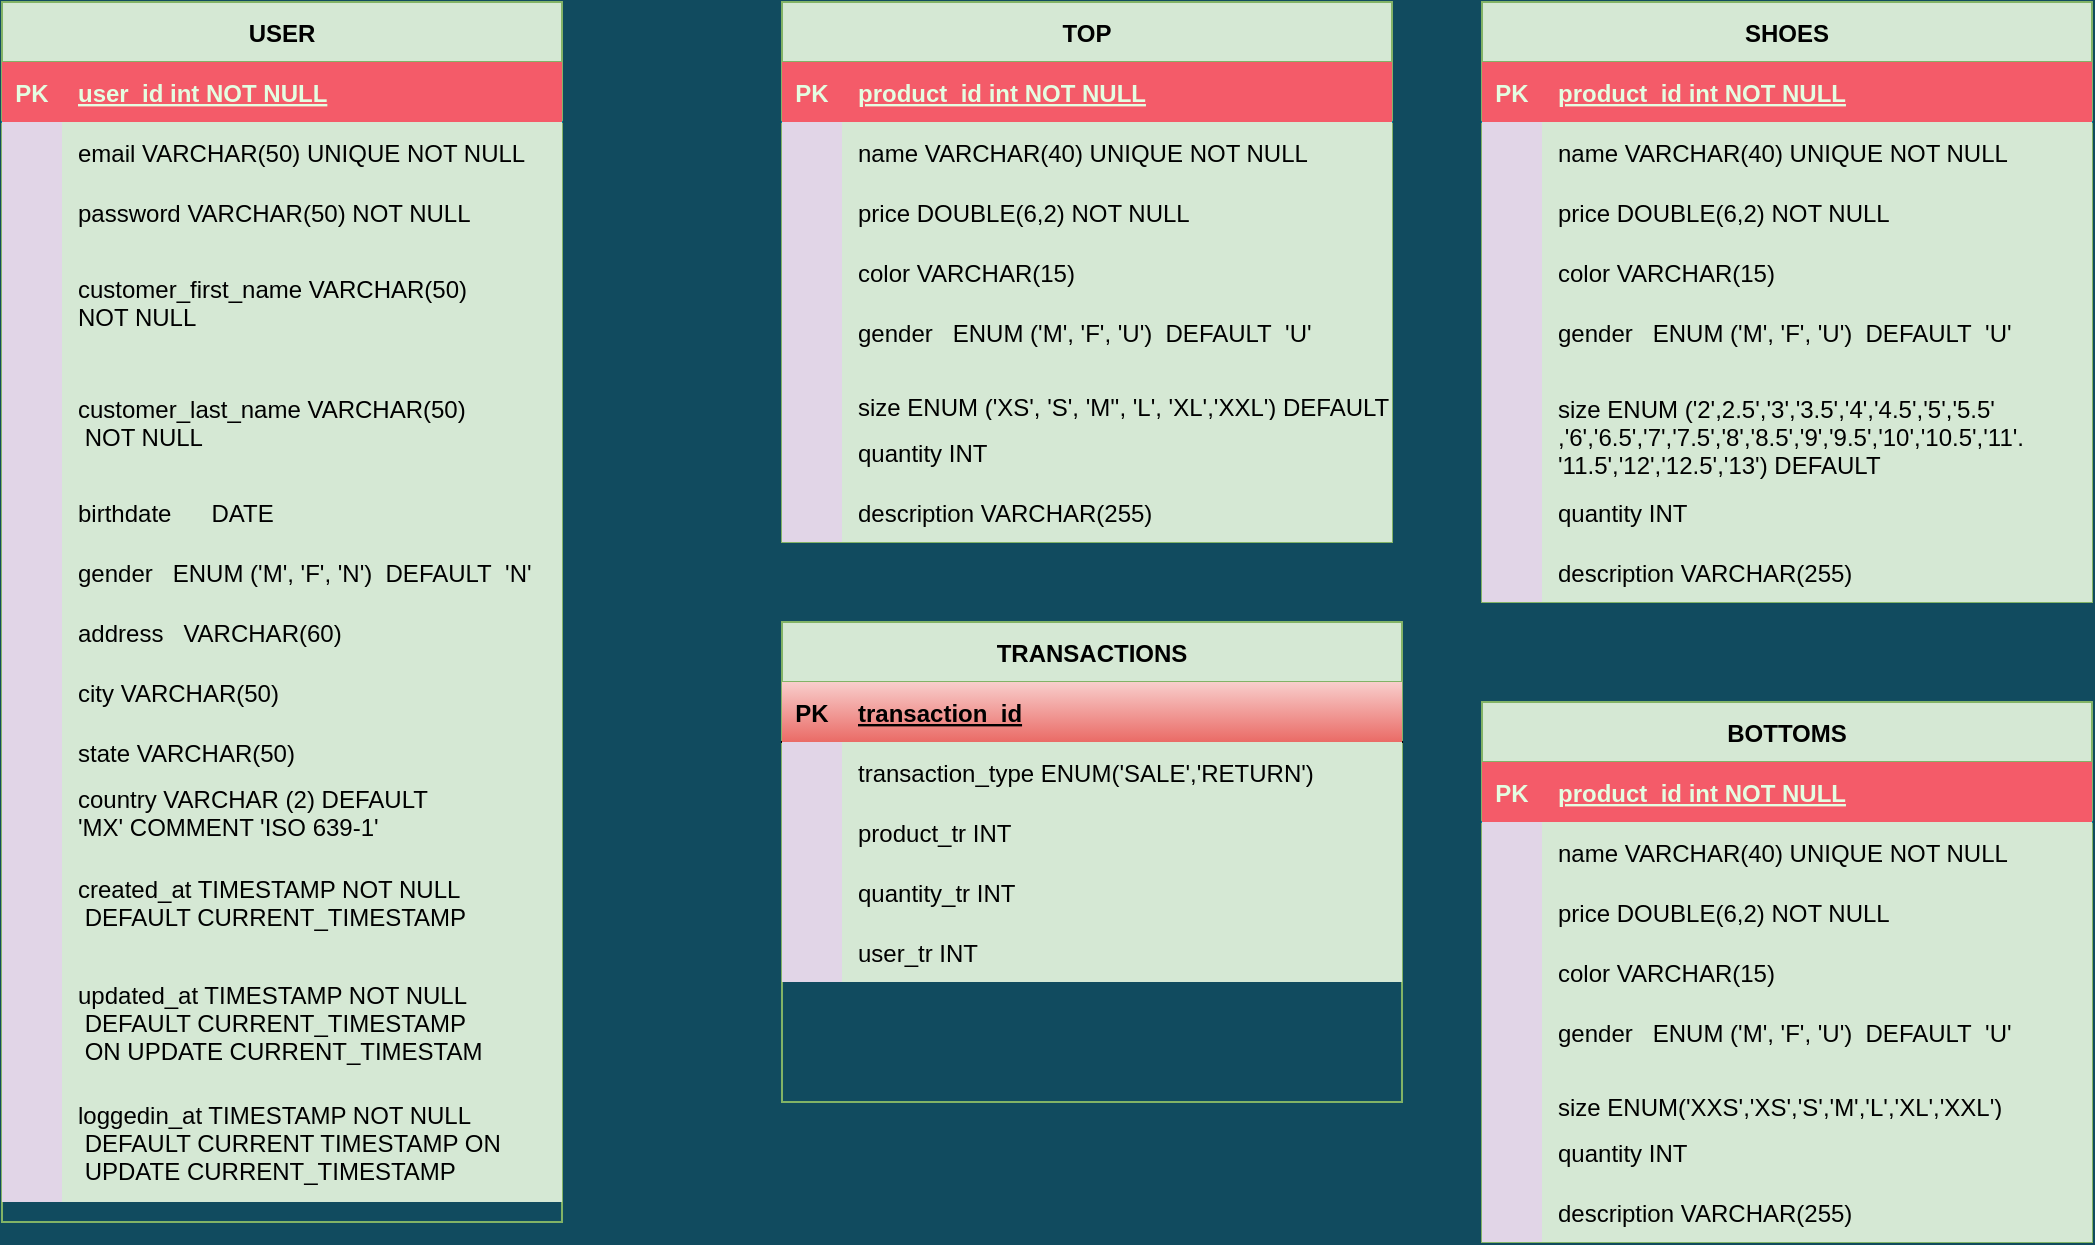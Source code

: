 <mxfile version="13.7.9" type="github">
  <diagram id="R2lEEEUBdFMjLlhIrx00" name="Page-1">
    <mxGraphModel dx="2523" dy="934" grid="1" gridSize="10" guides="1" tooltips="1" connect="1" arrows="1" fold="1" page="1" pageScale="1" pageWidth="850" pageHeight="1100" background="#114B5F" math="0" shadow="0" extFonts="Permanent Marker^https://fonts.googleapis.com/css?family=Permanent+Marker">
      <root>
        <mxCell id="0" />
        <mxCell id="1" parent="0" />
        <mxCell id="C-vyLk0tnHw3VtMMgP7b-12" value="" style="edgeStyle=entityRelationEdgeStyle;endArrow=ERzeroToMany;startArrow=ERone;endFill=1;startFill=0;fillColor=#F45B69;strokeColor=#028090;labelBackgroundColor=#114B5F;fontColor=#E4FDE1;" parent="1" edge="1">
          <mxGeometry width="100" height="100" relative="1" as="geometry">
            <mxPoint x="210.0" y="95" as="sourcePoint" />
            <mxPoint x="330" y="95.0" as="targetPoint" />
          </mxGeometry>
        </mxCell>
        <mxCell id="C-vyLk0tnHw3VtMMgP7b-23" value="USER" style="shape=table;startSize=30;container=1;collapsible=1;childLayout=tableLayout;fixedRows=1;rowLines=0;fontStyle=1;align=center;resizeLast=1;fillColor=#d5e8d4;strokeColor=#82b366;" parent="1" vertex="1">
          <mxGeometry x="-360" y="50" width="280" height="610" as="geometry" />
        </mxCell>
        <mxCell id="C-vyLk0tnHw3VtMMgP7b-24" value="" style="shape=partialRectangle;collapsible=0;dropTarget=0;pointerEvents=0;fillColor=#F45B69;points=[[0,0.5],[1,0.5]];portConstraint=eastwest;top=0;left=0;right=0;bottom=1;strokeColor=#028090;fontColor=#E4FDE1;" parent="C-vyLk0tnHw3VtMMgP7b-23" vertex="1">
          <mxGeometry y="30" width="280" height="30" as="geometry" />
        </mxCell>
        <mxCell id="C-vyLk0tnHw3VtMMgP7b-25" value="PK" style="shape=partialRectangle;overflow=hidden;connectable=0;fillColor=#F45B69;top=0;left=0;bottom=0;right=0;fontStyle=1;strokeColor=#028090;fontColor=#E4FDE1;" parent="C-vyLk0tnHw3VtMMgP7b-24" vertex="1">
          <mxGeometry width="30" height="30" as="geometry" />
        </mxCell>
        <mxCell id="C-vyLk0tnHw3VtMMgP7b-26" value="user_id int NOT NULL " style="shape=partialRectangle;overflow=hidden;connectable=0;fillColor=#F45B69;top=0;left=0;bottom=0;right=0;align=left;spacingLeft=6;fontStyle=5;strokeColor=#028090;fontColor=#E4FDE1;" parent="C-vyLk0tnHw3VtMMgP7b-24" vertex="1">
          <mxGeometry x="30" width="250" height="30" as="geometry" />
        </mxCell>
        <mxCell id="oD9PgxHHljyNCzyuAQ40-407" style="shape=partialRectangle;collapsible=0;dropTarget=0;pointerEvents=0;fillColor=#F45B69;points=[[0,0.5],[1,0.5]];portConstraint=eastwest;top=0;left=0;right=0;bottom=0;strokeColor=#028090;fontColor=#E4FDE1;" parent="C-vyLk0tnHw3VtMMgP7b-23" vertex="1">
          <mxGeometry y="60" width="280" height="30" as="geometry" />
        </mxCell>
        <mxCell id="oD9PgxHHljyNCzyuAQ40-408" style="shape=partialRectangle;overflow=hidden;connectable=0;fillColor=#e1d5e7;top=0;left=0;bottom=0;right=0;strokeColor=#9673a6;" parent="oD9PgxHHljyNCzyuAQ40-407" vertex="1">
          <mxGeometry width="30" height="30" as="geometry" />
        </mxCell>
        <mxCell id="oD9PgxHHljyNCzyuAQ40-409" value="email VARCHAR(50) UNIQUE NOT NULL" style="shape=partialRectangle;overflow=hidden;connectable=0;fillColor=#d5e8d4;top=0;left=0;bottom=0;right=0;align=left;spacingLeft=6;strokeColor=#82b366;shadow=0;sketch=0;" parent="oD9PgxHHljyNCzyuAQ40-407" vertex="1">
          <mxGeometry x="30" width="250" height="30" as="geometry" />
        </mxCell>
        <mxCell id="oD9PgxHHljyNCzyuAQ40-404" style="shape=partialRectangle;collapsible=0;dropTarget=0;pointerEvents=0;fillColor=#F45B69;points=[[0,0.5],[1,0.5]];portConstraint=eastwest;top=0;left=0;right=0;bottom=0;strokeColor=#028090;fontColor=#E4FDE1;" parent="C-vyLk0tnHw3VtMMgP7b-23" vertex="1">
          <mxGeometry y="90" width="280" height="30" as="geometry" />
        </mxCell>
        <mxCell id="oD9PgxHHljyNCzyuAQ40-405" style="shape=partialRectangle;overflow=hidden;connectable=0;fillColor=#e1d5e7;top=0;left=0;bottom=0;right=0;strokeColor=#9673a6;" parent="oD9PgxHHljyNCzyuAQ40-404" vertex="1">
          <mxGeometry width="30" height="30" as="geometry" />
        </mxCell>
        <mxCell id="oD9PgxHHljyNCzyuAQ40-406" value="password VARCHAR(50) NOT NULL" style="shape=partialRectangle;overflow=hidden;connectable=0;fillColor=#d5e8d4;top=0;left=0;bottom=0;right=0;align=left;spacingLeft=6;strokeColor=#82b366;shadow=0;sketch=0;" parent="oD9PgxHHljyNCzyuAQ40-404" vertex="1">
          <mxGeometry x="30" width="250" height="30" as="geometry" />
        </mxCell>
        <mxCell id="C-vyLk0tnHw3VtMMgP7b-27" value="" style="shape=partialRectangle;collapsible=0;dropTarget=0;pointerEvents=0;fillColor=#F45B69;points=[[0,0.5],[1,0.5]];portConstraint=eastwest;top=0;left=0;right=0;bottom=0;strokeColor=#028090;fontColor=#E4FDE1;" parent="C-vyLk0tnHw3VtMMgP7b-23" vertex="1">
          <mxGeometry y="120" width="280" height="60" as="geometry" />
        </mxCell>
        <mxCell id="C-vyLk0tnHw3VtMMgP7b-28" value="" style="shape=partialRectangle;overflow=hidden;connectable=0;fillColor=#e1d5e7;top=0;left=0;bottom=0;right=0;strokeColor=#9673a6;" parent="C-vyLk0tnHw3VtMMgP7b-27" vertex="1">
          <mxGeometry width="30" height="60" as="geometry" />
        </mxCell>
        <mxCell id="C-vyLk0tnHw3VtMMgP7b-29" value="customer_first_name VARCHAR(50) &#xa;NOT NULL" style="shape=partialRectangle;overflow=hidden;connectable=0;fillColor=#d5e8d4;top=0;left=0;bottom=0;right=0;align=left;spacingLeft=6;strokeColor=#82b366;shadow=0;sketch=0;" parent="C-vyLk0tnHw3VtMMgP7b-27" vertex="1">
          <mxGeometry x="30" width="250" height="60" as="geometry" />
        </mxCell>
        <mxCell id="oD9PgxHHljyNCzyuAQ40-422" style="shape=partialRectangle;collapsible=0;dropTarget=0;pointerEvents=0;fillColor=#F45B69;points=[[0,0.5],[1,0.5]];portConstraint=eastwest;top=0;left=0;right=0;bottom=0;strokeColor=#028090;fontColor=#E4FDE1;" parent="C-vyLk0tnHw3VtMMgP7b-23" vertex="1">
          <mxGeometry y="180" width="280" height="60" as="geometry" />
        </mxCell>
        <mxCell id="oD9PgxHHljyNCzyuAQ40-423" style="shape=partialRectangle;overflow=hidden;connectable=0;fillColor=#e1d5e7;top=0;left=0;bottom=0;right=0;strokeColor=#9673a6;" parent="oD9PgxHHljyNCzyuAQ40-422" vertex="1">
          <mxGeometry width="30" height="60" as="geometry" />
        </mxCell>
        <mxCell id="oD9PgxHHljyNCzyuAQ40-424" value="customer_last_name VARCHAR(50)&#xa; NOT NULL" style="shape=partialRectangle;overflow=hidden;connectable=0;fillColor=#d5e8d4;top=0;left=0;bottom=0;right=0;align=left;spacingLeft=6;strokeColor=#82b366;shadow=0;sketch=0;" parent="oD9PgxHHljyNCzyuAQ40-422" vertex="1">
          <mxGeometry x="30" width="250" height="60" as="geometry" />
        </mxCell>
        <mxCell id="oD9PgxHHljyNCzyuAQ40-401" style="shape=partialRectangle;collapsible=0;dropTarget=0;pointerEvents=0;fillColor=#F45B69;points=[[0,0.5],[1,0.5]];portConstraint=eastwest;top=0;left=0;right=0;bottom=0;strokeColor=#028090;fontColor=#E4FDE1;" parent="C-vyLk0tnHw3VtMMgP7b-23" vertex="1">
          <mxGeometry y="240" width="280" height="30" as="geometry" />
        </mxCell>
        <mxCell id="oD9PgxHHljyNCzyuAQ40-402" style="shape=partialRectangle;overflow=hidden;connectable=0;fillColor=#e1d5e7;top=0;left=0;bottom=0;right=0;strokeColor=#9673a6;" parent="oD9PgxHHljyNCzyuAQ40-401" vertex="1">
          <mxGeometry width="30" height="30" as="geometry" />
        </mxCell>
        <mxCell id="oD9PgxHHljyNCzyuAQ40-403" value="birthdate      DATE" style="shape=partialRectangle;overflow=hidden;connectable=0;fillColor=#d5e8d4;top=0;left=0;bottom=0;right=0;align=left;spacingLeft=6;strokeColor=#82b366;shadow=0;sketch=0;" parent="oD9PgxHHljyNCzyuAQ40-401" vertex="1">
          <mxGeometry x="30" width="250" height="30" as="geometry" />
        </mxCell>
        <mxCell id="oD9PgxHHljyNCzyuAQ40-410" style="shape=partialRectangle;collapsible=0;dropTarget=0;pointerEvents=0;fillColor=#F45B69;points=[[0,0.5],[1,0.5]];portConstraint=eastwest;top=0;left=0;right=0;bottom=0;strokeColor=#028090;fontColor=#E4FDE1;" parent="C-vyLk0tnHw3VtMMgP7b-23" vertex="1">
          <mxGeometry y="270" width="280" height="30" as="geometry" />
        </mxCell>
        <mxCell id="oD9PgxHHljyNCzyuAQ40-411" style="shape=partialRectangle;overflow=hidden;connectable=0;fillColor=#e1d5e7;top=0;left=0;bottom=0;right=0;strokeColor=#9673a6;" parent="oD9PgxHHljyNCzyuAQ40-410" vertex="1">
          <mxGeometry width="30" height="30" as="geometry" />
        </mxCell>
        <mxCell id="oD9PgxHHljyNCzyuAQ40-412" value="gender   ENUM (&#39;M&#39;, &#39;F&#39;, &#39;N&#39;)  DEFAULT  &#39;N&#39;" style="shape=partialRectangle;overflow=hidden;connectable=0;fillColor=#d5e8d4;top=0;left=0;bottom=0;right=0;align=left;spacingLeft=6;strokeColor=#82b366;shadow=0;sketch=0;" parent="oD9PgxHHljyNCzyuAQ40-410" vertex="1">
          <mxGeometry x="30" width="250" height="30" as="geometry" />
        </mxCell>
        <mxCell id="oD9PgxHHljyNCzyuAQ40-419" style="shape=partialRectangle;collapsible=0;dropTarget=0;pointerEvents=0;fillColor=#F45B69;points=[[0,0.5],[1,0.5]];portConstraint=eastwest;top=0;left=0;right=0;bottom=0;strokeColor=#028090;fontColor=#E4FDE1;" parent="C-vyLk0tnHw3VtMMgP7b-23" vertex="1">
          <mxGeometry y="300" width="280" height="30" as="geometry" />
        </mxCell>
        <mxCell id="oD9PgxHHljyNCzyuAQ40-420" style="shape=partialRectangle;overflow=hidden;connectable=0;fillColor=#e1d5e7;top=0;left=0;bottom=0;right=0;strokeColor=#9673a6;" parent="oD9PgxHHljyNCzyuAQ40-419" vertex="1">
          <mxGeometry width="30" height="30" as="geometry" />
        </mxCell>
        <mxCell id="oD9PgxHHljyNCzyuAQ40-421" value="address   VARCHAR(60)" style="shape=partialRectangle;overflow=hidden;connectable=0;fillColor=#d5e8d4;top=0;left=0;bottom=0;right=0;align=left;spacingLeft=6;strokeColor=#82b366;shadow=0;sketch=0;" parent="oD9PgxHHljyNCzyuAQ40-419" vertex="1">
          <mxGeometry x="30" width="250" height="30" as="geometry" />
        </mxCell>
        <mxCell id="oD9PgxHHljyNCzyuAQ40-469" style="shape=partialRectangle;collapsible=0;dropTarget=0;pointerEvents=0;fillColor=#F45B69;points=[[0,0.5],[1,0.5]];portConstraint=eastwest;top=0;left=0;right=0;bottom=0;strokeColor=#028090;fontColor=#E4FDE1;" parent="C-vyLk0tnHw3VtMMgP7b-23" vertex="1">
          <mxGeometry y="330" width="280" height="30" as="geometry" />
        </mxCell>
        <mxCell id="oD9PgxHHljyNCzyuAQ40-470" style="shape=partialRectangle;overflow=hidden;connectable=0;fillColor=#e1d5e7;top=0;left=0;bottom=0;right=0;strokeColor=#9673a6;" parent="oD9PgxHHljyNCzyuAQ40-469" vertex="1">
          <mxGeometry width="30" height="30" as="geometry" />
        </mxCell>
        <mxCell id="oD9PgxHHljyNCzyuAQ40-471" value="city VARCHAR(50)" style="shape=partialRectangle;overflow=hidden;connectable=0;fillColor=#d5e8d4;top=0;left=0;bottom=0;right=0;align=left;spacingLeft=6;strokeColor=#82b366;shadow=0;sketch=0;" parent="oD9PgxHHljyNCzyuAQ40-469" vertex="1">
          <mxGeometry x="30" width="250" height="30" as="geometry" />
        </mxCell>
        <mxCell id="oD9PgxHHljyNCzyuAQ40-416" style="shape=partialRectangle;collapsible=0;dropTarget=0;pointerEvents=0;fillColor=#F45B69;points=[[0,0.5],[1,0.5]];portConstraint=eastwest;top=0;left=0;right=0;bottom=0;strokeColor=#028090;fontColor=#E4FDE1;" parent="C-vyLk0tnHw3VtMMgP7b-23" vertex="1">
          <mxGeometry y="360" width="280" height="30" as="geometry" />
        </mxCell>
        <mxCell id="oD9PgxHHljyNCzyuAQ40-417" style="shape=partialRectangle;overflow=hidden;connectable=0;fillColor=#e1d5e7;top=0;left=0;bottom=0;right=0;strokeColor=#9673a6;" parent="oD9PgxHHljyNCzyuAQ40-416" vertex="1">
          <mxGeometry width="30" height="30" as="geometry" />
        </mxCell>
        <mxCell id="oD9PgxHHljyNCzyuAQ40-418" value="state VARCHAR(50)" style="shape=partialRectangle;overflow=hidden;connectable=0;fillColor=#d5e8d4;top=0;left=0;bottom=0;right=0;align=left;spacingLeft=6;strokeColor=#82b366;shadow=0;sketch=0;" parent="oD9PgxHHljyNCzyuAQ40-416" vertex="1">
          <mxGeometry x="30" width="250" height="30" as="geometry" />
        </mxCell>
        <mxCell id="oD9PgxHHljyNCzyuAQ40-413" style="shape=partialRectangle;collapsible=0;dropTarget=0;pointerEvents=0;fillColor=#F45B69;points=[[0,0.5],[1,0.5]];portConstraint=eastwest;top=0;left=0;right=0;bottom=0;strokeColor=#028090;fontColor=#E4FDE1;" parent="C-vyLk0tnHw3VtMMgP7b-23" vertex="1">
          <mxGeometry y="390" width="280" height="30" as="geometry" />
        </mxCell>
        <mxCell id="oD9PgxHHljyNCzyuAQ40-414" style="shape=partialRectangle;overflow=hidden;connectable=0;fillColor=#e1d5e7;top=0;left=0;bottom=0;right=0;strokeColor=#9673a6;" parent="oD9PgxHHljyNCzyuAQ40-413" vertex="1">
          <mxGeometry width="30" height="30" as="geometry" />
        </mxCell>
        <mxCell id="oD9PgxHHljyNCzyuAQ40-415" value="country VARCHAR (2) DEFAULT &#xa;&#39;MX&#39; COMMENT &#39;ISO 639-1&#39;" style="shape=partialRectangle;overflow=hidden;connectable=0;fillColor=#d5e8d4;top=0;left=0;bottom=0;right=0;align=left;spacingLeft=6;strokeColor=#82b366;shadow=0;sketch=0;" parent="oD9PgxHHljyNCzyuAQ40-413" vertex="1">
          <mxGeometry x="30" width="250" height="30" as="geometry" />
        </mxCell>
        <mxCell id="naut1iJeY3-tJLhUPmOj-7" style="shape=partialRectangle;collapsible=0;dropTarget=0;pointerEvents=0;fillColor=#F45B69;points=[[0,0.5],[1,0.5]];portConstraint=eastwest;top=0;left=0;right=0;bottom=0;strokeColor=#028090;fontColor=#E4FDE1;" parent="C-vyLk0tnHw3VtMMgP7b-23" vertex="1">
          <mxGeometry y="420" width="280" height="60" as="geometry" />
        </mxCell>
        <mxCell id="naut1iJeY3-tJLhUPmOj-8" style="shape=partialRectangle;overflow=hidden;connectable=0;fillColor=#e1d5e7;top=0;left=0;bottom=0;right=0;strokeColor=#9673a6;" parent="naut1iJeY3-tJLhUPmOj-7" vertex="1">
          <mxGeometry width="30" height="60" as="geometry" />
        </mxCell>
        <mxCell id="naut1iJeY3-tJLhUPmOj-9" value="created_at TIMESTAMP NOT NULL&#xa; DEFAULT CURRENT_TIMESTAMP" style="shape=partialRectangle;overflow=hidden;connectable=0;fillColor=#d5e8d4;top=0;left=0;bottom=0;right=0;align=left;spacingLeft=6;strokeColor=#82b366;shadow=0;sketch=0;" parent="naut1iJeY3-tJLhUPmOj-7" vertex="1">
          <mxGeometry x="30" width="250" height="60" as="geometry" />
        </mxCell>
        <mxCell id="naut1iJeY3-tJLhUPmOj-4" style="shape=partialRectangle;collapsible=0;dropTarget=0;pointerEvents=0;fillColor=#F45B69;points=[[0,0.5],[1,0.5]];portConstraint=eastwest;top=0;left=0;right=0;bottom=0;strokeColor=#028090;fontColor=#E4FDE1;" parent="C-vyLk0tnHw3VtMMgP7b-23" vertex="1">
          <mxGeometry y="480" width="280" height="60" as="geometry" />
        </mxCell>
        <mxCell id="naut1iJeY3-tJLhUPmOj-5" style="shape=partialRectangle;overflow=hidden;connectable=0;fillColor=#e1d5e7;top=0;left=0;bottom=0;right=0;strokeColor=#9673a6;" parent="naut1iJeY3-tJLhUPmOj-4" vertex="1">
          <mxGeometry width="30" height="60" as="geometry" />
        </mxCell>
        <mxCell id="naut1iJeY3-tJLhUPmOj-6" value="updated_at TIMESTAMP NOT NULL&#xa; DEFAULT CURRENT_TIMESTAMP&#xa; ON UPDATE CURRENT_TIMESTAM" style="shape=partialRectangle;overflow=hidden;connectable=0;fillColor=#d5e8d4;top=0;left=0;bottom=0;right=0;align=left;spacingLeft=6;strokeColor=#82b366;shadow=0;sketch=0;" parent="naut1iJeY3-tJLhUPmOj-4" vertex="1">
          <mxGeometry x="30" width="250" height="60" as="geometry" />
        </mxCell>
        <mxCell id="L4Gg6CI8i0R-dzwSmzp2-1" style="shape=partialRectangle;collapsible=0;dropTarget=0;pointerEvents=0;fillColor=#F45B69;points=[[0,0.5],[1,0.5]];portConstraint=eastwest;top=0;left=0;right=0;bottom=0;strokeColor=#028090;fontColor=#E4FDE1;" vertex="1" parent="C-vyLk0tnHw3VtMMgP7b-23">
          <mxGeometry y="540" width="280" height="60" as="geometry" />
        </mxCell>
        <mxCell id="L4Gg6CI8i0R-dzwSmzp2-2" style="shape=partialRectangle;overflow=hidden;connectable=0;fillColor=#e1d5e7;top=0;left=0;bottom=0;right=0;strokeColor=#9673a6;" vertex="1" parent="L4Gg6CI8i0R-dzwSmzp2-1">
          <mxGeometry width="30" height="60" as="geometry" />
        </mxCell>
        <mxCell id="L4Gg6CI8i0R-dzwSmzp2-3" value="loggedin_at TIMESTAMP NOT NULL&#xa; DEFAULT CURRENT TIMESTAMP ON&#xa; UPDATE CURRENT_TIMESTAMP" style="shape=partialRectangle;overflow=hidden;connectable=0;fillColor=#d5e8d4;top=0;left=0;bottom=0;right=0;align=left;spacingLeft=6;strokeColor=#82b366;shadow=0;sketch=0;" vertex="1" parent="L4Gg6CI8i0R-dzwSmzp2-1">
          <mxGeometry x="30" width="250" height="60" as="geometry" />
        </mxCell>
        <mxCell id="oD9PgxHHljyNCzyuAQ40-425" value="TOP" style="shape=table;startSize=30;container=1;collapsible=1;childLayout=tableLayout;fixedRows=1;rowLines=0;fontStyle=1;align=center;resizeLast=1;fillColor=#d5e8d4;strokeColor=#82b366;" parent="1" vertex="1">
          <mxGeometry x="30" y="50" width="305" height="270" as="geometry" />
        </mxCell>
        <mxCell id="oD9PgxHHljyNCzyuAQ40-426" value="" style="shape=partialRectangle;collapsible=0;dropTarget=0;pointerEvents=0;fillColor=#F45B69;points=[[0,0.5],[1,0.5]];portConstraint=eastwest;top=0;left=0;right=0;bottom=1;strokeColor=#028090;fontColor=#E4FDE1;" parent="oD9PgxHHljyNCzyuAQ40-425" vertex="1">
          <mxGeometry y="30" width="305" height="30" as="geometry" />
        </mxCell>
        <mxCell id="oD9PgxHHljyNCzyuAQ40-427" value="PK" style="shape=partialRectangle;overflow=hidden;connectable=0;fillColor=#F45B69;top=0;left=0;bottom=0;right=0;fontStyle=1;strokeColor=#028090;fontColor=#E4FDE1;" parent="oD9PgxHHljyNCzyuAQ40-426" vertex="1">
          <mxGeometry width="30" height="30" as="geometry" />
        </mxCell>
        <mxCell id="oD9PgxHHljyNCzyuAQ40-428" value="product_id int NOT NULL " style="shape=partialRectangle;overflow=hidden;connectable=0;fillColor=#F45B69;top=0;left=0;bottom=0;right=0;align=left;spacingLeft=6;fontStyle=5;strokeColor=#028090;fontColor=#E4FDE1;" parent="oD9PgxHHljyNCzyuAQ40-426" vertex="1">
          <mxGeometry x="30" width="275" height="30" as="geometry" />
        </mxCell>
        <mxCell id="oD9PgxHHljyNCzyuAQ40-429" style="shape=partialRectangle;collapsible=0;dropTarget=0;pointerEvents=0;fillColor=#F45B69;points=[[0,0.5],[1,0.5]];portConstraint=eastwest;top=0;left=0;right=0;bottom=0;strokeColor=#028090;fontColor=#E4FDE1;" parent="oD9PgxHHljyNCzyuAQ40-425" vertex="1">
          <mxGeometry y="60" width="305" height="30" as="geometry" />
        </mxCell>
        <mxCell id="oD9PgxHHljyNCzyuAQ40-430" style="shape=partialRectangle;overflow=hidden;connectable=0;fillColor=#e1d5e7;top=0;left=0;bottom=0;right=0;strokeColor=#9673a6;" parent="oD9PgxHHljyNCzyuAQ40-429" vertex="1">
          <mxGeometry width="30" height="30" as="geometry" />
        </mxCell>
        <mxCell id="oD9PgxHHljyNCzyuAQ40-431" value="name VARCHAR(40) UNIQUE NOT NULL" style="shape=partialRectangle;overflow=hidden;connectable=0;fillColor=#d5e8d4;top=0;left=0;bottom=0;right=0;align=left;spacingLeft=6;strokeColor=#82b366;shadow=0;sketch=0;" parent="oD9PgxHHljyNCzyuAQ40-429" vertex="1">
          <mxGeometry x="30" width="275" height="30" as="geometry" />
        </mxCell>
        <mxCell id="oD9PgxHHljyNCzyuAQ40-432" value="" style="shape=partialRectangle;collapsible=0;dropTarget=0;pointerEvents=0;fillColor=#F45B69;points=[[0,0.5],[1,0.5]];portConstraint=eastwest;top=0;left=0;right=0;bottom=0;strokeColor=#028090;fontColor=#E4FDE1;" parent="oD9PgxHHljyNCzyuAQ40-425" vertex="1">
          <mxGeometry y="90" width="305" height="30" as="geometry" />
        </mxCell>
        <mxCell id="oD9PgxHHljyNCzyuAQ40-433" value="" style="shape=partialRectangle;overflow=hidden;connectable=0;fillColor=#e1d5e7;top=0;left=0;bottom=0;right=0;strokeColor=#9673a6;" parent="oD9PgxHHljyNCzyuAQ40-432" vertex="1">
          <mxGeometry width="30" height="30" as="geometry" />
        </mxCell>
        <mxCell id="oD9PgxHHljyNCzyuAQ40-434" value="price DOUBLE(6,2) NOT NULL" style="shape=partialRectangle;overflow=hidden;connectable=0;fillColor=#d5e8d4;top=0;left=0;bottom=0;right=0;align=left;spacingLeft=6;strokeColor=#82b366;shadow=0;sketch=0;" parent="oD9PgxHHljyNCzyuAQ40-432" vertex="1">
          <mxGeometry x="30" width="275" height="30" as="geometry" />
        </mxCell>
        <mxCell id="oD9PgxHHljyNCzyuAQ40-435" style="shape=partialRectangle;collapsible=0;dropTarget=0;pointerEvents=0;fillColor=#F45B69;points=[[0,0.5],[1,0.5]];portConstraint=eastwest;top=0;left=0;right=0;bottom=0;strokeColor=#028090;fontColor=#E4FDE1;" parent="oD9PgxHHljyNCzyuAQ40-425" vertex="1">
          <mxGeometry y="120" width="305" height="30" as="geometry" />
        </mxCell>
        <mxCell id="oD9PgxHHljyNCzyuAQ40-436" style="shape=partialRectangle;overflow=hidden;connectable=0;fillColor=#e1d5e7;top=0;left=0;bottom=0;right=0;strokeColor=#9673a6;" parent="oD9PgxHHljyNCzyuAQ40-435" vertex="1">
          <mxGeometry width="30" height="30" as="geometry" />
        </mxCell>
        <mxCell id="oD9PgxHHljyNCzyuAQ40-437" value="color VARCHAR(15)" style="shape=partialRectangle;overflow=hidden;connectable=0;fillColor=#d5e8d4;top=0;left=0;bottom=0;right=0;align=left;spacingLeft=6;strokeColor=#82b366;shadow=0;sketch=0;" parent="oD9PgxHHljyNCzyuAQ40-435" vertex="1">
          <mxGeometry x="30" width="275" height="30" as="geometry" />
        </mxCell>
        <mxCell id="oD9PgxHHljyNCzyuAQ40-444" style="shape=partialRectangle;collapsible=0;dropTarget=0;pointerEvents=0;fillColor=#F45B69;points=[[0,0.5],[1,0.5]];portConstraint=eastwest;top=0;left=0;right=0;bottom=0;strokeColor=#028090;fontColor=#E4FDE1;" parent="oD9PgxHHljyNCzyuAQ40-425" vertex="1">
          <mxGeometry y="150" width="305" height="30" as="geometry" />
        </mxCell>
        <mxCell id="oD9PgxHHljyNCzyuAQ40-445" style="shape=partialRectangle;overflow=hidden;connectable=0;fillColor=#e1d5e7;top=0;left=0;bottom=0;right=0;strokeColor=#9673a6;" parent="oD9PgxHHljyNCzyuAQ40-444" vertex="1">
          <mxGeometry width="30" height="30" as="geometry" />
        </mxCell>
        <mxCell id="oD9PgxHHljyNCzyuAQ40-446" value="gender   ENUM (&#39;M&#39;, &#39;F&#39;, &#39;U&#39;)  DEFAULT  &#39;U&#39;" style="shape=partialRectangle;overflow=hidden;connectable=0;fillColor=#d5e8d4;top=0;left=0;bottom=0;right=0;align=left;spacingLeft=6;strokeColor=#82b366;shadow=0;sketch=0;" parent="oD9PgxHHljyNCzyuAQ40-444" vertex="1">
          <mxGeometry x="30" width="275" height="30" as="geometry" />
        </mxCell>
        <mxCell id="oD9PgxHHljyNCzyuAQ40-450" style="shape=partialRectangle;collapsible=0;dropTarget=0;pointerEvents=0;fillColor=#F45B69;points=[[0,0.5],[1,0.5]];portConstraint=eastwest;top=0;left=0;right=0;bottom=0;strokeColor=#028090;fontColor=#E4FDE1;" parent="oD9PgxHHljyNCzyuAQ40-425" vertex="1">
          <mxGeometry y="180" width="305" height="30" as="geometry" />
        </mxCell>
        <mxCell id="oD9PgxHHljyNCzyuAQ40-451" style="shape=partialRectangle;overflow=hidden;connectable=0;fillColor=#e1d5e7;top=0;left=0;bottom=0;right=0;strokeColor=#9673a6;" parent="oD9PgxHHljyNCzyuAQ40-450" vertex="1">
          <mxGeometry width="30" height="30" as="geometry" />
        </mxCell>
        <mxCell id="oD9PgxHHljyNCzyuAQ40-452" value="&#xa;size ENUM (&#39;XS&#39;, &#39;S&#39;, &#39;M&#39;&#39;, &#39;L&#39;, &#39;XL&#39;,&#39;XXL&#39;) DEFAULT &#39;M&#39;" style="shape=partialRectangle;overflow=hidden;connectable=0;fillColor=#d5e8d4;top=0;left=0;bottom=0;right=0;align=left;spacingLeft=6;strokeColor=#82b366;shadow=0;sketch=0;" parent="oD9PgxHHljyNCzyuAQ40-450" vertex="1">
          <mxGeometry x="30" width="275" height="30" as="geometry" />
        </mxCell>
        <mxCell id="naut1iJeY3-tJLhUPmOj-10" style="shape=partialRectangle;collapsible=0;dropTarget=0;pointerEvents=0;fillColor=#F45B69;points=[[0,0.5],[1,0.5]];portConstraint=eastwest;top=0;left=0;right=0;bottom=0;strokeColor=#028090;fontColor=#E4FDE1;" parent="oD9PgxHHljyNCzyuAQ40-425" vertex="1">
          <mxGeometry y="210" width="305" height="30" as="geometry" />
        </mxCell>
        <mxCell id="naut1iJeY3-tJLhUPmOj-11" style="shape=partialRectangle;overflow=hidden;connectable=0;fillColor=#e1d5e7;top=0;left=0;bottom=0;right=0;strokeColor=#9673a6;" parent="naut1iJeY3-tJLhUPmOj-10" vertex="1">
          <mxGeometry width="30" height="30" as="geometry" />
        </mxCell>
        <mxCell id="naut1iJeY3-tJLhUPmOj-12" value="quantity INT" style="shape=partialRectangle;overflow=hidden;connectable=0;fillColor=#d5e8d4;top=0;left=0;bottom=0;right=0;align=left;spacingLeft=6;strokeColor=#82b366;shadow=0;sketch=0;" parent="naut1iJeY3-tJLhUPmOj-10" vertex="1">
          <mxGeometry x="30" width="275" height="30" as="geometry" />
        </mxCell>
        <mxCell id="naut1iJeY3-tJLhUPmOj-13" style="shape=partialRectangle;collapsible=0;dropTarget=0;pointerEvents=0;fillColor=#F45B69;points=[[0,0.5],[1,0.5]];portConstraint=eastwest;top=0;left=0;right=0;bottom=0;strokeColor=#028090;fontColor=#E4FDE1;" parent="oD9PgxHHljyNCzyuAQ40-425" vertex="1">
          <mxGeometry y="240" width="305" height="30" as="geometry" />
        </mxCell>
        <mxCell id="naut1iJeY3-tJLhUPmOj-14" style="shape=partialRectangle;overflow=hidden;connectable=0;fillColor=#e1d5e7;top=0;left=0;bottom=0;right=0;strokeColor=#9673a6;" parent="naut1iJeY3-tJLhUPmOj-13" vertex="1">
          <mxGeometry width="30" height="30" as="geometry" />
        </mxCell>
        <mxCell id="naut1iJeY3-tJLhUPmOj-15" value="description VARCHAR(255)" style="shape=partialRectangle;overflow=hidden;connectable=0;fillColor=#d5e8d4;top=0;left=0;bottom=0;right=0;align=left;spacingLeft=6;strokeColor=#82b366;shadow=0;sketch=0;" parent="naut1iJeY3-tJLhUPmOj-13" vertex="1">
          <mxGeometry x="30" width="275" height="30" as="geometry" />
        </mxCell>
        <mxCell id="L4Gg6CI8i0R-dzwSmzp2-20" value="SHOES" style="shape=table;startSize=30;container=1;collapsible=1;childLayout=tableLayout;fixedRows=1;rowLines=0;fontStyle=1;align=center;resizeLast=1;fillColor=#d5e8d4;strokeColor=#82b366;" vertex="1" parent="1">
          <mxGeometry x="380" y="50" width="305" height="300" as="geometry" />
        </mxCell>
        <mxCell id="L4Gg6CI8i0R-dzwSmzp2-21" value="" style="shape=partialRectangle;collapsible=0;dropTarget=0;pointerEvents=0;fillColor=#F45B69;points=[[0,0.5],[1,0.5]];portConstraint=eastwest;top=0;left=0;right=0;bottom=1;strokeColor=#028090;fontColor=#E4FDE1;" vertex="1" parent="L4Gg6CI8i0R-dzwSmzp2-20">
          <mxGeometry y="30" width="305" height="30" as="geometry" />
        </mxCell>
        <mxCell id="L4Gg6CI8i0R-dzwSmzp2-22" value="PK" style="shape=partialRectangle;overflow=hidden;connectable=0;fillColor=#F45B69;top=0;left=0;bottom=0;right=0;fontStyle=1;strokeColor=#028090;fontColor=#E4FDE1;" vertex="1" parent="L4Gg6CI8i0R-dzwSmzp2-21">
          <mxGeometry width="30" height="30" as="geometry" />
        </mxCell>
        <mxCell id="L4Gg6CI8i0R-dzwSmzp2-23" value="product_id int NOT NULL " style="shape=partialRectangle;overflow=hidden;connectable=0;fillColor=#F45B69;top=0;left=0;bottom=0;right=0;align=left;spacingLeft=6;fontStyle=5;strokeColor=#028090;fontColor=#E4FDE1;" vertex="1" parent="L4Gg6CI8i0R-dzwSmzp2-21">
          <mxGeometry x="30" width="275" height="30" as="geometry" />
        </mxCell>
        <mxCell id="L4Gg6CI8i0R-dzwSmzp2-24" style="shape=partialRectangle;collapsible=0;dropTarget=0;pointerEvents=0;fillColor=#F45B69;points=[[0,0.5],[1,0.5]];portConstraint=eastwest;top=0;left=0;right=0;bottom=0;strokeColor=#028090;fontColor=#E4FDE1;" vertex="1" parent="L4Gg6CI8i0R-dzwSmzp2-20">
          <mxGeometry y="60" width="305" height="30" as="geometry" />
        </mxCell>
        <mxCell id="L4Gg6CI8i0R-dzwSmzp2-25" style="shape=partialRectangle;overflow=hidden;connectable=0;fillColor=#e1d5e7;top=0;left=0;bottom=0;right=0;strokeColor=#9673a6;" vertex="1" parent="L4Gg6CI8i0R-dzwSmzp2-24">
          <mxGeometry width="30" height="30" as="geometry" />
        </mxCell>
        <mxCell id="L4Gg6CI8i0R-dzwSmzp2-26" value="name VARCHAR(40) UNIQUE NOT NULL" style="shape=partialRectangle;overflow=hidden;connectable=0;fillColor=#d5e8d4;top=0;left=0;bottom=0;right=0;align=left;spacingLeft=6;strokeColor=#82b366;shadow=0;sketch=0;" vertex="1" parent="L4Gg6CI8i0R-dzwSmzp2-24">
          <mxGeometry x="30" width="275" height="30" as="geometry" />
        </mxCell>
        <mxCell id="L4Gg6CI8i0R-dzwSmzp2-27" value="" style="shape=partialRectangle;collapsible=0;dropTarget=0;pointerEvents=0;fillColor=#F45B69;points=[[0,0.5],[1,0.5]];portConstraint=eastwest;top=0;left=0;right=0;bottom=0;strokeColor=#028090;fontColor=#E4FDE1;" vertex="1" parent="L4Gg6CI8i0R-dzwSmzp2-20">
          <mxGeometry y="90" width="305" height="30" as="geometry" />
        </mxCell>
        <mxCell id="L4Gg6CI8i0R-dzwSmzp2-28" value="" style="shape=partialRectangle;overflow=hidden;connectable=0;fillColor=#e1d5e7;top=0;left=0;bottom=0;right=0;strokeColor=#9673a6;" vertex="1" parent="L4Gg6CI8i0R-dzwSmzp2-27">
          <mxGeometry width="30" height="30" as="geometry" />
        </mxCell>
        <mxCell id="L4Gg6CI8i0R-dzwSmzp2-29" value="price DOUBLE(6,2) NOT NULL" style="shape=partialRectangle;overflow=hidden;connectable=0;fillColor=#d5e8d4;top=0;left=0;bottom=0;right=0;align=left;spacingLeft=6;strokeColor=#82b366;shadow=0;sketch=0;" vertex="1" parent="L4Gg6CI8i0R-dzwSmzp2-27">
          <mxGeometry x="30" width="275" height="30" as="geometry" />
        </mxCell>
        <mxCell id="L4Gg6CI8i0R-dzwSmzp2-30" style="shape=partialRectangle;collapsible=0;dropTarget=0;pointerEvents=0;fillColor=#F45B69;points=[[0,0.5],[1,0.5]];portConstraint=eastwest;top=0;left=0;right=0;bottom=0;strokeColor=#028090;fontColor=#E4FDE1;" vertex="1" parent="L4Gg6CI8i0R-dzwSmzp2-20">
          <mxGeometry y="120" width="305" height="30" as="geometry" />
        </mxCell>
        <mxCell id="L4Gg6CI8i0R-dzwSmzp2-31" style="shape=partialRectangle;overflow=hidden;connectable=0;fillColor=#e1d5e7;top=0;left=0;bottom=0;right=0;strokeColor=#9673a6;" vertex="1" parent="L4Gg6CI8i0R-dzwSmzp2-30">
          <mxGeometry width="30" height="30" as="geometry" />
        </mxCell>
        <mxCell id="L4Gg6CI8i0R-dzwSmzp2-32" value="color VARCHAR(15)" style="shape=partialRectangle;overflow=hidden;connectable=0;fillColor=#d5e8d4;top=0;left=0;bottom=0;right=0;align=left;spacingLeft=6;strokeColor=#82b366;shadow=0;sketch=0;" vertex="1" parent="L4Gg6CI8i0R-dzwSmzp2-30">
          <mxGeometry x="30" width="275" height="30" as="geometry" />
        </mxCell>
        <mxCell id="L4Gg6CI8i0R-dzwSmzp2-33" style="shape=partialRectangle;collapsible=0;dropTarget=0;pointerEvents=0;fillColor=#F45B69;points=[[0,0.5],[1,0.5]];portConstraint=eastwest;top=0;left=0;right=0;bottom=0;strokeColor=#028090;fontColor=#E4FDE1;" vertex="1" parent="L4Gg6CI8i0R-dzwSmzp2-20">
          <mxGeometry y="150" width="305" height="30" as="geometry" />
        </mxCell>
        <mxCell id="L4Gg6CI8i0R-dzwSmzp2-34" style="shape=partialRectangle;overflow=hidden;connectable=0;fillColor=#e1d5e7;top=0;left=0;bottom=0;right=0;strokeColor=#9673a6;" vertex="1" parent="L4Gg6CI8i0R-dzwSmzp2-33">
          <mxGeometry width="30" height="30" as="geometry" />
        </mxCell>
        <mxCell id="L4Gg6CI8i0R-dzwSmzp2-35" value="gender   ENUM (&#39;M&#39;, &#39;F&#39;, &#39;U&#39;)  DEFAULT  &#39;U&#39;" style="shape=partialRectangle;overflow=hidden;connectable=0;fillColor=#d5e8d4;top=0;left=0;bottom=0;right=0;align=left;spacingLeft=6;strokeColor=#82b366;shadow=0;sketch=0;" vertex="1" parent="L4Gg6CI8i0R-dzwSmzp2-33">
          <mxGeometry x="30" width="275" height="30" as="geometry" />
        </mxCell>
        <mxCell id="L4Gg6CI8i0R-dzwSmzp2-36" style="shape=partialRectangle;collapsible=0;dropTarget=0;pointerEvents=0;fillColor=#F45B69;points=[[0,0.5],[1,0.5]];portConstraint=eastwest;top=0;left=0;right=0;bottom=0;strokeColor=#028090;fontColor=#E4FDE1;" vertex="1" parent="L4Gg6CI8i0R-dzwSmzp2-20">
          <mxGeometry y="180" width="305" height="60" as="geometry" />
        </mxCell>
        <mxCell id="L4Gg6CI8i0R-dzwSmzp2-37" style="shape=partialRectangle;overflow=hidden;connectable=0;fillColor=#e1d5e7;top=0;left=0;bottom=0;right=0;strokeColor=#9673a6;" vertex="1" parent="L4Gg6CI8i0R-dzwSmzp2-36">
          <mxGeometry width="30" height="60" as="geometry" />
        </mxCell>
        <mxCell id="L4Gg6CI8i0R-dzwSmzp2-38" value="&#xa;size ENUM (&#39;2&#39;,2.5&#39;,&#39;3&#39;,&#39;3.5&#39;,&#39;4&#39;,&#39;4.5&#39;,&#39;5&#39;,&#39;5.5&#39;&#xa;,&#39;6&#39;,&#39;6.5&#39;,&#39;7&#39;,&#39;7.5&#39;,&#39;8&#39;,&#39;8.5&#39;,&#39;9&#39;,&#39;9.5&#39;,&#39;10&#39;,&#39;10.5&#39;,&#39;11&#39;.&#xa;&#39;11.5&#39;,&#39;12&#39;,&#39;12.5&#39;,&#39;13&#39;) DEFAULT" style="shape=partialRectangle;overflow=hidden;connectable=0;fillColor=#d5e8d4;top=0;left=0;bottom=0;right=0;align=left;spacingLeft=6;strokeColor=#82b366;shadow=0;sketch=0;" vertex="1" parent="L4Gg6CI8i0R-dzwSmzp2-36">
          <mxGeometry x="30" width="275" height="60" as="geometry" />
        </mxCell>
        <mxCell id="L4Gg6CI8i0R-dzwSmzp2-39" style="shape=partialRectangle;collapsible=0;dropTarget=0;pointerEvents=0;fillColor=#F45B69;points=[[0,0.5],[1,0.5]];portConstraint=eastwest;top=0;left=0;right=0;bottom=0;strokeColor=#028090;fontColor=#E4FDE1;" vertex="1" parent="L4Gg6CI8i0R-dzwSmzp2-20">
          <mxGeometry y="240" width="305" height="30" as="geometry" />
        </mxCell>
        <mxCell id="L4Gg6CI8i0R-dzwSmzp2-40" style="shape=partialRectangle;overflow=hidden;connectable=0;fillColor=#e1d5e7;top=0;left=0;bottom=0;right=0;strokeColor=#9673a6;" vertex="1" parent="L4Gg6CI8i0R-dzwSmzp2-39">
          <mxGeometry width="30" height="30" as="geometry" />
        </mxCell>
        <mxCell id="L4Gg6CI8i0R-dzwSmzp2-41" value="quantity INT" style="shape=partialRectangle;overflow=hidden;connectable=0;fillColor=#d5e8d4;top=0;left=0;bottom=0;right=0;align=left;spacingLeft=6;strokeColor=#82b366;shadow=0;sketch=0;" vertex="1" parent="L4Gg6CI8i0R-dzwSmzp2-39">
          <mxGeometry x="30" width="275" height="30" as="geometry" />
        </mxCell>
        <mxCell id="L4Gg6CI8i0R-dzwSmzp2-42" style="shape=partialRectangle;collapsible=0;dropTarget=0;pointerEvents=0;fillColor=#F45B69;points=[[0,0.5],[1,0.5]];portConstraint=eastwest;top=0;left=0;right=0;bottom=0;strokeColor=#028090;fontColor=#E4FDE1;" vertex="1" parent="L4Gg6CI8i0R-dzwSmzp2-20">
          <mxGeometry y="270" width="305" height="30" as="geometry" />
        </mxCell>
        <mxCell id="L4Gg6CI8i0R-dzwSmzp2-43" style="shape=partialRectangle;overflow=hidden;connectable=0;fillColor=#e1d5e7;top=0;left=0;bottom=0;right=0;strokeColor=#9673a6;" vertex="1" parent="L4Gg6CI8i0R-dzwSmzp2-42">
          <mxGeometry width="30" height="30" as="geometry" />
        </mxCell>
        <mxCell id="L4Gg6CI8i0R-dzwSmzp2-44" value="description VARCHAR(255)" style="shape=partialRectangle;overflow=hidden;connectable=0;fillColor=#d5e8d4;top=0;left=0;bottom=0;right=0;align=left;spacingLeft=6;strokeColor=#82b366;shadow=0;sketch=0;" vertex="1" parent="L4Gg6CI8i0R-dzwSmzp2-42">
          <mxGeometry x="30" width="275" height="30" as="geometry" />
        </mxCell>
        <mxCell id="L4Gg6CI8i0R-dzwSmzp2-7" value="TRANSACTIONS" style="shape=table;startSize=30;container=1;collapsible=1;childLayout=tableLayout;fixedRows=1;rowLines=0;fontStyle=1;align=center;resizeLast=1;fillColor=#d5e8d4;strokeColor=#82b366;" vertex="1" parent="1">
          <mxGeometry x="30" y="360" width="310" height="240" as="geometry" />
        </mxCell>
        <mxCell id="L4Gg6CI8i0R-dzwSmzp2-8" value="" style="shape=partialRectangle;collapsible=0;dropTarget=0;pointerEvents=0;fillColor=none;top=0;left=0;bottom=1;right=0;points=[[0,0.5],[1,0.5]];portConstraint=eastwest;" vertex="1" parent="L4Gg6CI8i0R-dzwSmzp2-7">
          <mxGeometry y="30" width="310" height="30" as="geometry" />
        </mxCell>
        <mxCell id="L4Gg6CI8i0R-dzwSmzp2-9" value="PK" style="shape=partialRectangle;connectable=0;fillColor=#f8cecc;top=0;left=0;bottom=0;right=0;fontStyle=1;overflow=hidden;strokeColor=#b85450;gradientColor=#ea6b66;" vertex="1" parent="L4Gg6CI8i0R-dzwSmzp2-8">
          <mxGeometry width="30" height="30" as="geometry" />
        </mxCell>
        <mxCell id="L4Gg6CI8i0R-dzwSmzp2-10" value="transaction_id" style="shape=partialRectangle;connectable=0;fillColor=#f8cecc;top=0;left=0;bottom=0;right=0;align=left;spacingLeft=6;fontStyle=5;overflow=hidden;strokeColor=#b85450;gradientColor=#ea6b66;" vertex="1" parent="L4Gg6CI8i0R-dzwSmzp2-8">
          <mxGeometry x="30" width="280" height="30" as="geometry" />
        </mxCell>
        <mxCell id="L4Gg6CI8i0R-dzwSmzp2-11" value="" style="shape=partialRectangle;collapsible=0;dropTarget=0;pointerEvents=0;fillColor=none;top=0;left=0;bottom=0;right=0;points=[[0,0.5],[1,0.5]];portConstraint=eastwest;" vertex="1" parent="L4Gg6CI8i0R-dzwSmzp2-7">
          <mxGeometry y="60" width="310" height="30" as="geometry" />
        </mxCell>
        <mxCell id="L4Gg6CI8i0R-dzwSmzp2-12" value="" style="shape=partialRectangle;connectable=0;fillColor=#e1d5e7;top=0;left=0;bottom=0;right=0;editable=1;overflow=hidden;strokeColor=#9673a6;" vertex="1" parent="L4Gg6CI8i0R-dzwSmzp2-11">
          <mxGeometry width="30" height="30" as="geometry" />
        </mxCell>
        <mxCell id="L4Gg6CI8i0R-dzwSmzp2-13" value="transaction_type ENUM(&#39;SALE&#39;,&#39;RETURN&#39;)" style="shape=partialRectangle;connectable=0;fillColor=#d5e8d4;top=0;left=0;bottom=0;right=0;align=left;spacingLeft=6;overflow=hidden;strokeColor=#82b366;" vertex="1" parent="L4Gg6CI8i0R-dzwSmzp2-11">
          <mxGeometry x="30" width="280" height="30" as="geometry" />
        </mxCell>
        <mxCell id="L4Gg6CI8i0R-dzwSmzp2-14" value="" style="shape=partialRectangle;collapsible=0;dropTarget=0;pointerEvents=0;fillColor=none;top=0;left=0;bottom=0;right=0;points=[[0,0.5],[1,0.5]];portConstraint=eastwest;" vertex="1" parent="L4Gg6CI8i0R-dzwSmzp2-7">
          <mxGeometry y="90" width="310" height="30" as="geometry" />
        </mxCell>
        <mxCell id="L4Gg6CI8i0R-dzwSmzp2-15" value="" style="shape=partialRectangle;connectable=0;fillColor=#e1d5e7;top=0;left=0;bottom=0;right=0;editable=1;overflow=hidden;strokeColor=#9673a6;" vertex="1" parent="L4Gg6CI8i0R-dzwSmzp2-14">
          <mxGeometry width="30" height="30" as="geometry" />
        </mxCell>
        <mxCell id="L4Gg6CI8i0R-dzwSmzp2-16" value="product_tr INT" style="shape=partialRectangle;connectable=0;fillColor=#d5e8d4;top=0;left=0;bottom=0;right=0;align=left;spacingLeft=6;overflow=hidden;strokeColor=#82b366;" vertex="1" parent="L4Gg6CI8i0R-dzwSmzp2-14">
          <mxGeometry x="30" width="280" height="30" as="geometry" />
        </mxCell>
        <mxCell id="L4Gg6CI8i0R-dzwSmzp2-17" value="" style="shape=partialRectangle;collapsible=0;dropTarget=0;pointerEvents=0;fillColor=none;top=0;left=0;bottom=0;right=0;points=[[0,0.5],[1,0.5]];portConstraint=eastwest;" vertex="1" parent="L4Gg6CI8i0R-dzwSmzp2-7">
          <mxGeometry y="120" width="310" height="30" as="geometry" />
        </mxCell>
        <mxCell id="L4Gg6CI8i0R-dzwSmzp2-18" value="" style="shape=partialRectangle;connectable=0;fillColor=#e1d5e7;top=0;left=0;bottom=0;right=0;editable=1;overflow=hidden;strokeColor=#9673a6;" vertex="1" parent="L4Gg6CI8i0R-dzwSmzp2-17">
          <mxGeometry width="30" height="30" as="geometry" />
        </mxCell>
        <mxCell id="L4Gg6CI8i0R-dzwSmzp2-19" value="quantity_tr INT" style="shape=partialRectangle;connectable=0;fillColor=#d5e8d4;top=0;left=0;bottom=0;right=0;align=left;spacingLeft=6;overflow=hidden;strokeColor=#82b366;" vertex="1" parent="L4Gg6CI8i0R-dzwSmzp2-17">
          <mxGeometry x="30" width="280" height="30" as="geometry" />
        </mxCell>
        <mxCell id="L4Gg6CI8i0R-dzwSmzp2-76" style="shape=partialRectangle;collapsible=0;dropTarget=0;pointerEvents=0;fillColor=none;top=0;left=0;bottom=0;right=0;points=[[0,0.5],[1,0.5]];portConstraint=eastwest;" vertex="1" parent="L4Gg6CI8i0R-dzwSmzp2-7">
          <mxGeometry y="150" width="310" height="30" as="geometry" />
        </mxCell>
        <mxCell id="L4Gg6CI8i0R-dzwSmzp2-77" style="shape=partialRectangle;connectable=0;fillColor=#e1d5e7;top=0;left=0;bottom=0;right=0;editable=1;overflow=hidden;strokeColor=#9673a6;" vertex="1" parent="L4Gg6CI8i0R-dzwSmzp2-76">
          <mxGeometry width="30" height="30" as="geometry" />
        </mxCell>
        <mxCell id="L4Gg6CI8i0R-dzwSmzp2-78" value="user_tr INT" style="shape=partialRectangle;connectable=0;fillColor=#d5e8d4;top=0;left=0;bottom=0;right=0;align=left;spacingLeft=6;overflow=hidden;strokeColor=#82b366;" vertex="1" parent="L4Gg6CI8i0R-dzwSmzp2-76">
          <mxGeometry x="30" width="280" height="30" as="geometry" />
        </mxCell>
        <mxCell id="L4Gg6CI8i0R-dzwSmzp2-45" value="BOTTOMS" style="shape=table;startSize=30;container=1;collapsible=1;childLayout=tableLayout;fixedRows=1;rowLines=0;fontStyle=1;align=center;resizeLast=1;fillColor=#d5e8d4;strokeColor=#82b366;" vertex="1" parent="1">
          <mxGeometry x="380" y="400" width="305" height="270.0" as="geometry" />
        </mxCell>
        <mxCell id="L4Gg6CI8i0R-dzwSmzp2-46" value="" style="shape=partialRectangle;collapsible=0;dropTarget=0;pointerEvents=0;fillColor=#F45B69;points=[[0,0.5],[1,0.5]];portConstraint=eastwest;top=0;left=0;right=0;bottom=1;strokeColor=#028090;fontColor=#E4FDE1;" vertex="1" parent="L4Gg6CI8i0R-dzwSmzp2-45">
          <mxGeometry y="30" width="305" height="30" as="geometry" />
        </mxCell>
        <mxCell id="L4Gg6CI8i0R-dzwSmzp2-47" value="PK" style="shape=partialRectangle;overflow=hidden;connectable=0;fillColor=#F45B69;top=0;left=0;bottom=0;right=0;fontStyle=1;strokeColor=#028090;fontColor=#E4FDE1;" vertex="1" parent="L4Gg6CI8i0R-dzwSmzp2-46">
          <mxGeometry width="30" height="30" as="geometry" />
        </mxCell>
        <mxCell id="L4Gg6CI8i0R-dzwSmzp2-48" value="product_id int NOT NULL " style="shape=partialRectangle;overflow=hidden;connectable=0;fillColor=#F45B69;top=0;left=0;bottom=0;right=0;align=left;spacingLeft=6;fontStyle=5;strokeColor=#028090;fontColor=#E4FDE1;" vertex="1" parent="L4Gg6CI8i0R-dzwSmzp2-46">
          <mxGeometry x="30" width="275" height="30" as="geometry" />
        </mxCell>
        <mxCell id="L4Gg6CI8i0R-dzwSmzp2-49" style="shape=partialRectangle;collapsible=0;dropTarget=0;pointerEvents=0;fillColor=#F45B69;points=[[0,0.5],[1,0.5]];portConstraint=eastwest;top=0;left=0;right=0;bottom=0;strokeColor=#028090;fontColor=#E4FDE1;" vertex="1" parent="L4Gg6CI8i0R-dzwSmzp2-45">
          <mxGeometry y="60" width="305" height="30" as="geometry" />
        </mxCell>
        <mxCell id="L4Gg6CI8i0R-dzwSmzp2-50" style="shape=partialRectangle;overflow=hidden;connectable=0;fillColor=#e1d5e7;top=0;left=0;bottom=0;right=0;strokeColor=#9673a6;" vertex="1" parent="L4Gg6CI8i0R-dzwSmzp2-49">
          <mxGeometry width="30" height="30" as="geometry" />
        </mxCell>
        <mxCell id="L4Gg6CI8i0R-dzwSmzp2-51" value="name VARCHAR(40) UNIQUE NOT NULL" style="shape=partialRectangle;overflow=hidden;connectable=0;fillColor=#d5e8d4;top=0;left=0;bottom=0;right=0;align=left;spacingLeft=6;strokeColor=#82b366;shadow=0;sketch=0;" vertex="1" parent="L4Gg6CI8i0R-dzwSmzp2-49">
          <mxGeometry x="30" width="275" height="30" as="geometry" />
        </mxCell>
        <mxCell id="L4Gg6CI8i0R-dzwSmzp2-52" value="" style="shape=partialRectangle;collapsible=0;dropTarget=0;pointerEvents=0;fillColor=#F45B69;points=[[0,0.5],[1,0.5]];portConstraint=eastwest;top=0;left=0;right=0;bottom=0;strokeColor=#028090;fontColor=#E4FDE1;" vertex="1" parent="L4Gg6CI8i0R-dzwSmzp2-45">
          <mxGeometry y="90" width="305" height="30" as="geometry" />
        </mxCell>
        <mxCell id="L4Gg6CI8i0R-dzwSmzp2-53" value="" style="shape=partialRectangle;overflow=hidden;connectable=0;fillColor=#e1d5e7;top=0;left=0;bottom=0;right=0;strokeColor=#9673a6;" vertex="1" parent="L4Gg6CI8i0R-dzwSmzp2-52">
          <mxGeometry width="30" height="30" as="geometry" />
        </mxCell>
        <mxCell id="L4Gg6CI8i0R-dzwSmzp2-54" value="price DOUBLE(6,2) NOT NULL" style="shape=partialRectangle;overflow=hidden;connectable=0;fillColor=#d5e8d4;top=0;left=0;bottom=0;right=0;align=left;spacingLeft=6;strokeColor=#82b366;shadow=0;sketch=0;" vertex="1" parent="L4Gg6CI8i0R-dzwSmzp2-52">
          <mxGeometry x="30" width="275" height="30" as="geometry" />
        </mxCell>
        <mxCell id="L4Gg6CI8i0R-dzwSmzp2-55" style="shape=partialRectangle;collapsible=0;dropTarget=0;pointerEvents=0;fillColor=#F45B69;points=[[0,0.5],[1,0.5]];portConstraint=eastwest;top=0;left=0;right=0;bottom=0;strokeColor=#028090;fontColor=#E4FDE1;" vertex="1" parent="L4Gg6CI8i0R-dzwSmzp2-45">
          <mxGeometry y="120" width="305" height="30" as="geometry" />
        </mxCell>
        <mxCell id="L4Gg6CI8i0R-dzwSmzp2-56" style="shape=partialRectangle;overflow=hidden;connectable=0;fillColor=#e1d5e7;top=0;left=0;bottom=0;right=0;strokeColor=#9673a6;" vertex="1" parent="L4Gg6CI8i0R-dzwSmzp2-55">
          <mxGeometry width="30" height="30" as="geometry" />
        </mxCell>
        <mxCell id="L4Gg6CI8i0R-dzwSmzp2-57" value="color VARCHAR(15)" style="shape=partialRectangle;overflow=hidden;connectable=0;fillColor=#d5e8d4;top=0;left=0;bottom=0;right=0;align=left;spacingLeft=6;strokeColor=#82b366;shadow=0;sketch=0;" vertex="1" parent="L4Gg6CI8i0R-dzwSmzp2-55">
          <mxGeometry x="30" width="275" height="30" as="geometry" />
        </mxCell>
        <mxCell id="L4Gg6CI8i0R-dzwSmzp2-58" style="shape=partialRectangle;collapsible=0;dropTarget=0;pointerEvents=0;fillColor=#F45B69;points=[[0,0.5],[1,0.5]];portConstraint=eastwest;top=0;left=0;right=0;bottom=0;strokeColor=#028090;fontColor=#E4FDE1;" vertex="1" parent="L4Gg6CI8i0R-dzwSmzp2-45">
          <mxGeometry y="150" width="305" height="30" as="geometry" />
        </mxCell>
        <mxCell id="L4Gg6CI8i0R-dzwSmzp2-59" style="shape=partialRectangle;overflow=hidden;connectable=0;fillColor=#e1d5e7;top=0;left=0;bottom=0;right=0;strokeColor=#9673a6;" vertex="1" parent="L4Gg6CI8i0R-dzwSmzp2-58">
          <mxGeometry width="30" height="30" as="geometry" />
        </mxCell>
        <mxCell id="L4Gg6CI8i0R-dzwSmzp2-60" value="gender   ENUM (&#39;M&#39;, &#39;F&#39;, &#39;U&#39;)  DEFAULT  &#39;U&#39;" style="shape=partialRectangle;overflow=hidden;connectable=0;fillColor=#d5e8d4;top=0;left=0;bottom=0;right=0;align=left;spacingLeft=6;strokeColor=#82b366;shadow=0;sketch=0;" vertex="1" parent="L4Gg6CI8i0R-dzwSmzp2-58">
          <mxGeometry x="30" width="275" height="30" as="geometry" />
        </mxCell>
        <mxCell id="L4Gg6CI8i0R-dzwSmzp2-61" style="shape=partialRectangle;collapsible=0;dropTarget=0;pointerEvents=0;fillColor=#F45B69;points=[[0,0.5],[1,0.5]];portConstraint=eastwest;top=0;left=0;right=0;bottom=0;strokeColor=#028090;fontColor=#E4FDE1;" vertex="1" parent="L4Gg6CI8i0R-dzwSmzp2-45">
          <mxGeometry y="180" width="305" height="30" as="geometry" />
        </mxCell>
        <mxCell id="L4Gg6CI8i0R-dzwSmzp2-62" style="shape=partialRectangle;overflow=hidden;connectable=0;fillColor=#e1d5e7;top=0;left=0;bottom=0;right=0;strokeColor=#9673a6;" vertex="1" parent="L4Gg6CI8i0R-dzwSmzp2-61">
          <mxGeometry width="30" height="30" as="geometry" />
        </mxCell>
        <mxCell id="L4Gg6CI8i0R-dzwSmzp2-63" value="&#xa;size ENUM(&#39;XXS&#39;,&#39;XS&#39;,&#39;S&#39;,&#39;M&#39;,&#39;L&#39;,&#39;XL&#39;,&#39;XXL&#39;) " style="shape=partialRectangle;overflow=hidden;connectable=0;fillColor=#d5e8d4;top=0;left=0;bottom=0;right=0;align=left;spacingLeft=6;strokeColor=#82b366;shadow=0;sketch=0;" vertex="1" parent="L4Gg6CI8i0R-dzwSmzp2-61">
          <mxGeometry x="30" width="275" height="30" as="geometry" />
        </mxCell>
        <mxCell id="L4Gg6CI8i0R-dzwSmzp2-64" style="shape=partialRectangle;collapsible=0;dropTarget=0;pointerEvents=0;fillColor=#F45B69;points=[[0,0.5],[1,0.5]];portConstraint=eastwest;top=0;left=0;right=0;bottom=0;strokeColor=#028090;fontColor=#E4FDE1;" vertex="1" parent="L4Gg6CI8i0R-dzwSmzp2-45">
          <mxGeometry y="210" width="305" height="30" as="geometry" />
        </mxCell>
        <mxCell id="L4Gg6CI8i0R-dzwSmzp2-65" style="shape=partialRectangle;overflow=hidden;connectable=0;fillColor=#e1d5e7;top=0;left=0;bottom=0;right=0;strokeColor=#9673a6;" vertex="1" parent="L4Gg6CI8i0R-dzwSmzp2-64">
          <mxGeometry width="30" height="30" as="geometry" />
        </mxCell>
        <mxCell id="L4Gg6CI8i0R-dzwSmzp2-66" value="quantity INT" style="shape=partialRectangle;overflow=hidden;connectable=0;fillColor=#d5e8d4;top=0;left=0;bottom=0;right=0;align=left;spacingLeft=6;strokeColor=#82b366;shadow=0;sketch=0;" vertex="1" parent="L4Gg6CI8i0R-dzwSmzp2-64">
          <mxGeometry x="30" width="275" height="30" as="geometry" />
        </mxCell>
        <mxCell id="L4Gg6CI8i0R-dzwSmzp2-67" style="shape=partialRectangle;collapsible=0;dropTarget=0;pointerEvents=0;fillColor=#F45B69;points=[[0,0.5],[1,0.5]];portConstraint=eastwest;top=0;left=0;right=0;bottom=0;strokeColor=#028090;fontColor=#E4FDE1;" vertex="1" parent="L4Gg6CI8i0R-dzwSmzp2-45">
          <mxGeometry y="240" width="305" height="30" as="geometry" />
        </mxCell>
        <mxCell id="L4Gg6CI8i0R-dzwSmzp2-68" style="shape=partialRectangle;overflow=hidden;connectable=0;fillColor=#e1d5e7;top=0;left=0;bottom=0;right=0;strokeColor=#9673a6;" vertex="1" parent="L4Gg6CI8i0R-dzwSmzp2-67">
          <mxGeometry width="30" height="30" as="geometry" />
        </mxCell>
        <mxCell id="L4Gg6CI8i0R-dzwSmzp2-69" value="description VARCHAR(255)" style="shape=partialRectangle;overflow=hidden;connectable=0;fillColor=#d5e8d4;top=0;left=0;bottom=0;right=0;align=left;spacingLeft=6;strokeColor=#82b366;shadow=0;sketch=0;" vertex="1" parent="L4Gg6CI8i0R-dzwSmzp2-67">
          <mxGeometry x="30" width="275" height="30" as="geometry" />
        </mxCell>
      </root>
    </mxGraphModel>
  </diagram>
</mxfile>
